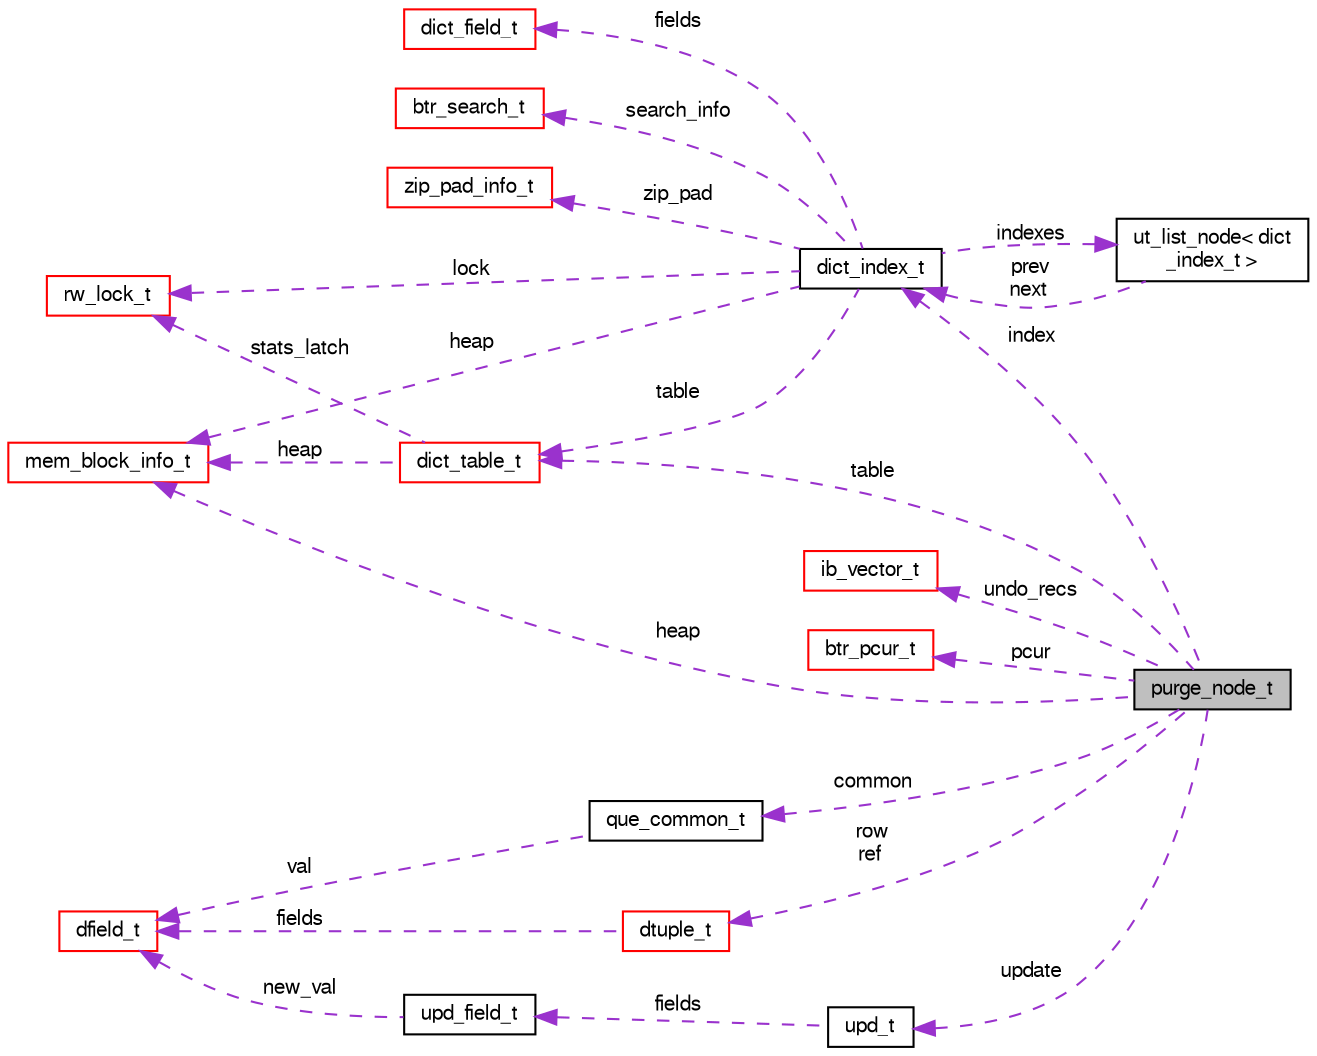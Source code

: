 digraph "purge_node_t"
{
  bgcolor="transparent";
  edge [fontname="FreeSans",fontsize="10",labelfontname="FreeSans",labelfontsize="10"];
  node [fontname="FreeSans",fontsize="10",shape=record];
  rankdir="LR";
  Node1 [label="purge_node_t",height=0.2,width=0.4,color="black", fillcolor="grey75", style="filled" fontcolor="black"];
  Node2 -> Node1 [dir="back",color="darkorchid3",fontsize="10",style="dashed",label=" common" ,fontname="FreeSans"];
  Node2 [label="que_common_t",height=0.2,width=0.4,color="black",URL="$structque__common__t.html"];
  Node3 -> Node2 [dir="back",color="darkorchid3",fontsize="10",style="dashed",label=" val" ,fontname="FreeSans"];
  Node3 [label="dfield_t",height=0.2,width=0.4,color="red",URL="$structdfield__t.html"];
  Node4 -> Node1 [dir="back",color="darkorchid3",fontsize="10",style="dashed",label=" index" ,fontname="FreeSans"];
  Node4 [label="dict_index_t",height=0.2,width=0.4,color="black",URL="$structdict__index__t.html"];
  Node5 -> Node4 [dir="back",color="darkorchid3",fontsize="10",style="dashed",label=" zip_pad" ,fontname="FreeSans"];
  Node5 [label="zip_pad_info_t",height=0.2,width=0.4,color="red",URL="$structzip__pad__info__t.html"];
  Node6 -> Node4 [dir="back",color="darkorchid3",fontsize="10",style="dashed",label=" table" ,fontname="FreeSans"];
  Node6 [label="dict_table_t",height=0.2,width=0.4,color="red",URL="$structdict__table__t.html"];
  Node7 -> Node6 [dir="back",color="darkorchid3",fontsize="10",style="dashed",label=" heap" ,fontname="FreeSans"];
  Node7 [label="mem_block_info_t",height=0.2,width=0.4,color="red",URL="$structmem__block__info__t.html"];
  Node8 -> Node6 [dir="back",color="darkorchid3",fontsize="10",style="dashed",label=" stats_latch" ,fontname="FreeSans"];
  Node8 [label="rw_lock_t",height=0.2,width=0.4,color="red",URL="$structrw__lock__t.html"];
  Node7 -> Node4 [dir="back",color="darkorchid3",fontsize="10",style="dashed",label=" heap" ,fontname="FreeSans"];
  Node9 -> Node4 [dir="back",color="darkorchid3",fontsize="10",style="dashed",label=" fields" ,fontname="FreeSans"];
  Node9 [label="dict_field_t",height=0.2,width=0.4,color="red",URL="$structdict__field__t.html"];
  Node10 -> Node4 [dir="back",color="darkorchid3",fontsize="10",style="dashed",label=" indexes" ,fontname="FreeSans"];
  Node10 [label="ut_list_node\< dict\l_index_t \>",height=0.2,width=0.4,color="black",URL="$structut__list__node.html"];
  Node4 -> Node10 [dir="back",color="darkorchid3",fontsize="10",style="dashed",label=" prev\nnext" ,fontname="FreeSans"];
  Node8 -> Node4 [dir="back",color="darkorchid3",fontsize="10",style="dashed",label=" lock" ,fontname="FreeSans"];
  Node11 -> Node4 [dir="back",color="darkorchid3",fontsize="10",style="dashed",label=" search_info" ,fontname="FreeSans"];
  Node11 [label="btr_search_t",height=0.2,width=0.4,color="red",URL="$structbtr__search__t.html"];
  Node6 -> Node1 [dir="back",color="darkorchid3",fontsize="10",style="dashed",label=" table" ,fontname="FreeSans"];
  Node12 -> Node1 [dir="back",color="darkorchid3",fontsize="10",style="dashed",label=" undo_recs" ,fontname="FreeSans"];
  Node12 [label="ib_vector_t",height=0.2,width=0.4,color="red",URL="$structib__vector__t.html"];
  Node7 -> Node1 [dir="back",color="darkorchid3",fontsize="10",style="dashed",label=" heap" ,fontname="FreeSans"];
  Node13 -> Node1 [dir="back",color="darkorchid3",fontsize="10",style="dashed",label=" update" ,fontname="FreeSans"];
  Node13 [label="upd_t",height=0.2,width=0.4,color="black",URL="$structupd__t.html"];
  Node14 -> Node13 [dir="back",color="darkorchid3",fontsize="10",style="dashed",label=" fields" ,fontname="FreeSans"];
  Node14 [label="upd_field_t",height=0.2,width=0.4,color="black",URL="$structupd__field__t.html"];
  Node3 -> Node14 [dir="back",color="darkorchid3",fontsize="10",style="dashed",label=" new_val" ,fontname="FreeSans"];
  Node15 -> Node1 [dir="back",color="darkorchid3",fontsize="10",style="dashed",label=" row\nref" ,fontname="FreeSans"];
  Node15 [label="dtuple_t",height=0.2,width=0.4,color="red",URL="$structdtuple__t.html"];
  Node3 -> Node15 [dir="back",color="darkorchid3",fontsize="10",style="dashed",label=" fields" ,fontname="FreeSans"];
  Node16 -> Node1 [dir="back",color="darkorchid3",fontsize="10",style="dashed",label=" pcur" ,fontname="FreeSans"];
  Node16 [label="btr_pcur_t",height=0.2,width=0.4,color="red",URL="$structbtr__pcur__t.html"];
}
